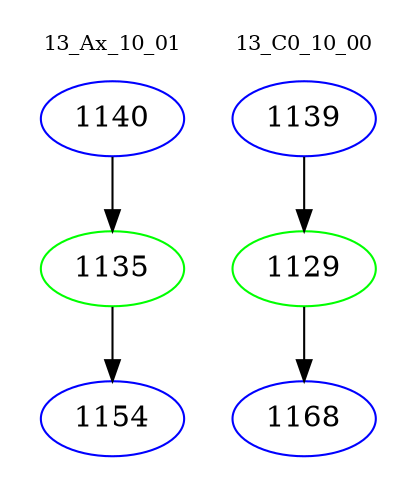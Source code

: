 digraph{
subgraph cluster_0 {
color = white
label = "13_Ax_10_01";
fontsize=10;
T0_1140 [label="1140", color="blue"]
T0_1140 -> T0_1135 [color="black"]
T0_1135 [label="1135", color="green"]
T0_1135 -> T0_1154 [color="black"]
T0_1154 [label="1154", color="blue"]
}
subgraph cluster_1 {
color = white
label = "13_C0_10_00";
fontsize=10;
T1_1139 [label="1139", color="blue"]
T1_1139 -> T1_1129 [color="black"]
T1_1129 [label="1129", color="green"]
T1_1129 -> T1_1168 [color="black"]
T1_1168 [label="1168", color="blue"]
}
}
